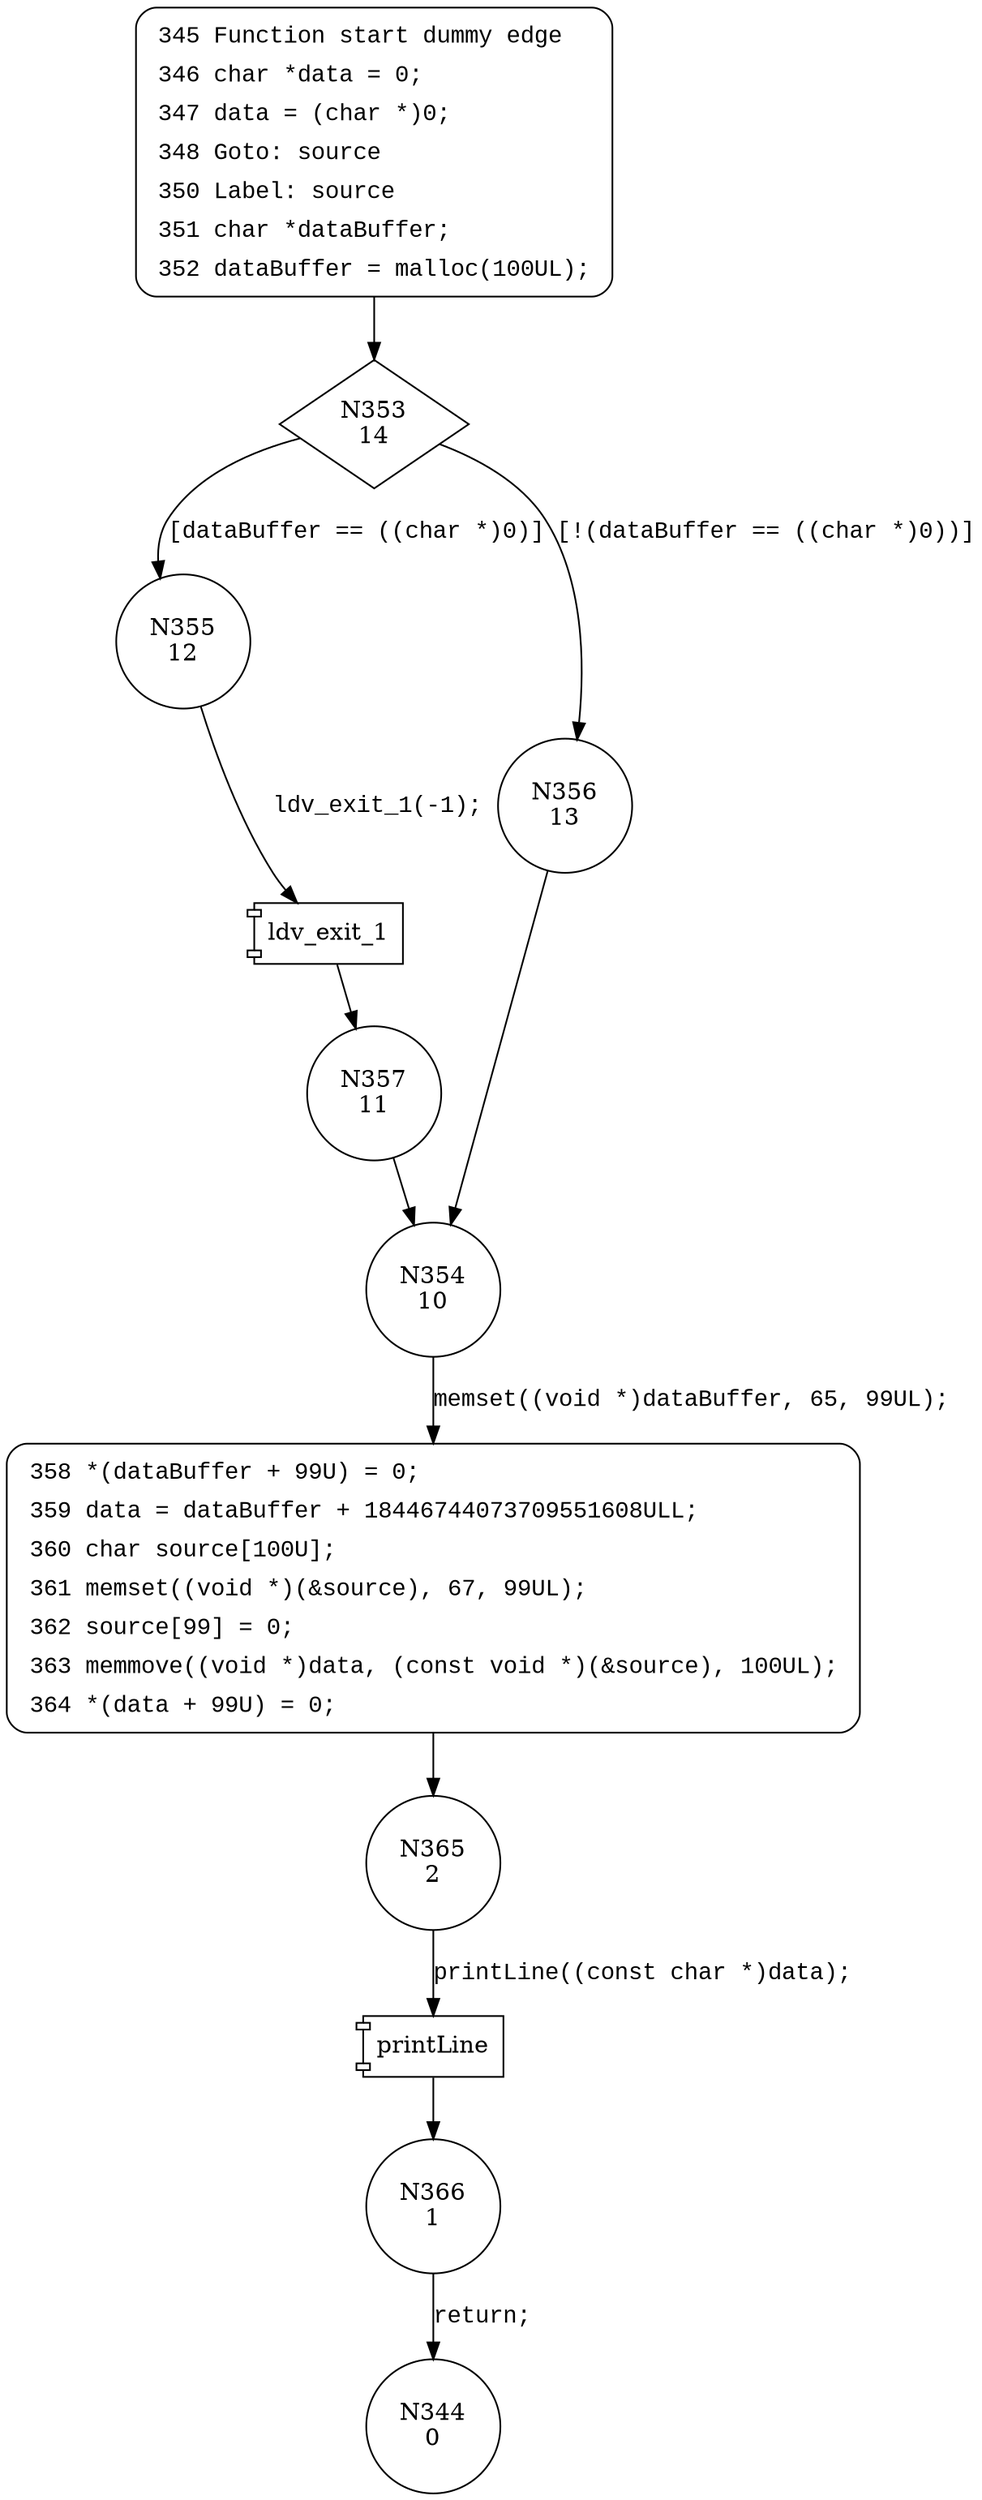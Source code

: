 digraph CWE124_Buffer_Underwrite__malloc_char_memmove_18_bad {
353 [shape="diamond" label="N353\n14"]
355 [shape="circle" label="N355\n12"]
356 [shape="circle" label="N356\n13"]
354 [shape="circle" label="N354\n10"]
358 [shape="circle" label="N358\n9"]
365 [shape="circle" label="N365\n2"]
366 [shape="circle" label="N366\n1"]
357 [shape="circle" label="N357\n11"]
344 [shape="circle" label="N344\n0"]
345 [style="filled,bold" penwidth="1" fillcolor="white" fontname="Courier New" shape="Mrecord" label=<<table border="0" cellborder="0" cellpadding="3" bgcolor="white"><tr><td align="right">345</td><td align="left">Function start dummy edge</td></tr><tr><td align="right">346</td><td align="left">char *data = 0;</td></tr><tr><td align="right">347</td><td align="left">data = (char *)0;</td></tr><tr><td align="right">348</td><td align="left">Goto: source</td></tr><tr><td align="right">350</td><td align="left">Label: source</td></tr><tr><td align="right">351</td><td align="left">char *dataBuffer;</td></tr><tr><td align="right">352</td><td align="left">dataBuffer = malloc(100UL);</td></tr></table>>]
345 -> 353[label=""]
358 [style="filled,bold" penwidth="1" fillcolor="white" fontname="Courier New" shape="Mrecord" label=<<table border="0" cellborder="0" cellpadding="3" bgcolor="white"><tr><td align="right">358</td><td align="left">*(dataBuffer + 99U) = 0;</td></tr><tr><td align="right">359</td><td align="left">data = dataBuffer + 18446744073709551608ULL;</td></tr><tr><td align="right">360</td><td align="left">char source[100U];</td></tr><tr><td align="right">361</td><td align="left">memset((void *)(&amp;source), 67, 99UL);</td></tr><tr><td align="right">362</td><td align="left">source[99] = 0;</td></tr><tr><td align="right">363</td><td align="left">memmove((void *)data, (const void *)(&amp;source), 100UL);</td></tr><tr><td align="right">364</td><td align="left">*(data + 99U) = 0;</td></tr></table>>]
358 -> 365[label=""]
353 -> 355 [label="[dataBuffer == ((char *)0)]" fontname="Courier New"]
353 -> 356 [label="[!(dataBuffer == ((char *)0))]" fontname="Courier New"]
354 -> 358 [label="memset((void *)dataBuffer, 65, 99UL);" fontname="Courier New"]
100017 [shape="component" label="printLine"]
365 -> 100017 [label="printLine((const char *)data);" fontname="Courier New"]
100017 -> 366 [label="" fontname="Courier New"]
100018 [shape="component" label="ldv_exit_1"]
355 -> 100018 [label="ldv_exit_1(-1);" fontname="Courier New"]
100018 -> 357 [label="" fontname="Courier New"]
356 -> 354 [label="" fontname="Courier New"]
366 -> 344 [label="return;" fontname="Courier New"]
357 -> 354 [label="" fontname="Courier New"]
}